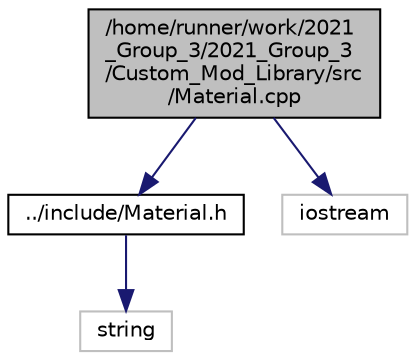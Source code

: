 digraph "/home/runner/work/2021_Group_3/2021_Group_3/Custom_Mod_Library/src/Material.cpp"
{
 // LATEX_PDF_SIZE
  bgcolor="transparent";
  edge [fontname="Helvetica",fontsize="10",labelfontname="Helvetica",labelfontsize="10"];
  node [fontname="Helvetica",fontsize="10",shape=record];
  Node1 [label="/home/runner/work/2021\l_Group_3/2021_Group_3\l/Custom_Mod_Library/src\l/Material.cpp",height=0.2,width=0.4,color="black", fillcolor="grey75", style="filled", fontcolor="black",tooltip="This file contains the source code for colour class and Material class."];
  Node1 -> Node2 [color="midnightblue",fontsize="10",style="solid",fontname="Helvetica"];
  Node2 [label="../include/Material.h",height=0.2,width=0.4,color="black",URL="$_material_8h.html",tooltip="Header file that contains the declaration for colour class and Material class."];
  Node2 -> Node3 [color="midnightblue",fontsize="10",style="solid",fontname="Helvetica"];
  Node3 [label="string",height=0.2,width=0.4,color="grey75",tooltip=" "];
  Node1 -> Node4 [color="midnightblue",fontsize="10",style="solid",fontname="Helvetica"];
  Node4 [label="iostream",height=0.2,width=0.4,color="grey75",tooltip=" "];
}
